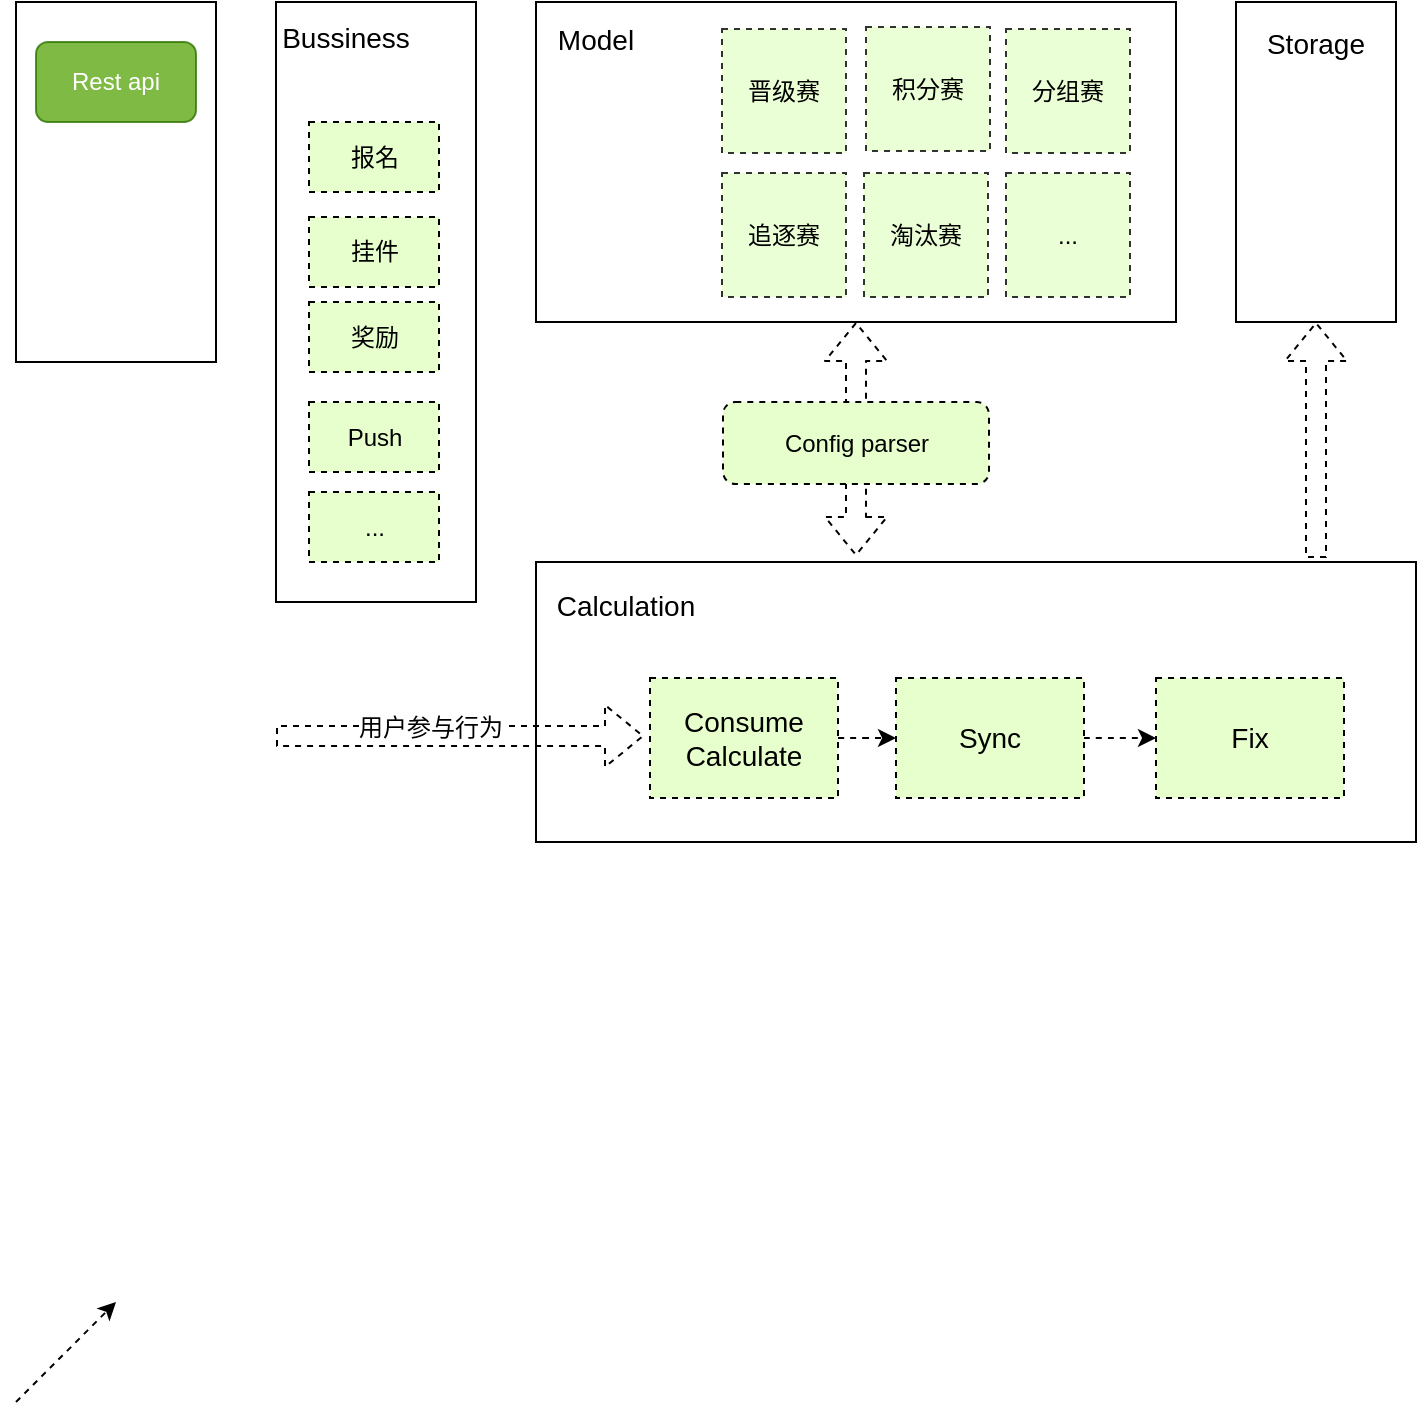 <mxfile version="10.7.7" type="github"><diagram id="xEhpsPjz-JrfvKZ8K4dk" name="第 1 页"><mxGraphModel dx="1398" dy="858" grid="1" gridSize="10" guides="1" tooltips="1" connect="1" arrows="1" fold="1" page="1" pageScale="1" pageWidth="826" pageHeight="1169" math="0" shadow="0"><root><mxCell id="0"/><mxCell id="1" parent="0"/><mxCell id="2_gbh3nrMJRSnqGBZX9Q-56" value="" style="shape=flexArrow;endArrow=classic;startArrow=classic;html=1;dashed=1;entryX=0.5;entryY=1;entryDx=0;entryDy=0;" edge="1" parent="1" target="2_gbh3nrMJRSnqGBZX9Q-1"><mxGeometry width="50" height="50" relative="1" as="geometry"><mxPoint x="480" y="437" as="sourcePoint"/><mxPoint x="495" y="360" as="targetPoint"/></mxGeometry></mxCell><mxCell id="2_gbh3nrMJRSnqGBZX9Q-1" value="" style="rounded=0;whiteSpace=wrap;html=1;" vertex="1" parent="1"><mxGeometry x="320" y="160" width="320" height="160" as="geometry"/></mxCell><mxCell id="2_gbh3nrMJRSnqGBZX9Q-5" value="" style="rounded=0;whiteSpace=wrap;html=1;" vertex="1" parent="1"><mxGeometry x="320" y="440" width="440" height="140" as="geometry"/></mxCell><mxCell id="2_gbh3nrMJRSnqGBZX9Q-7" value="" style="rounded=0;whiteSpace=wrap;html=1;" vertex="1" parent="1"><mxGeometry x="190" y="160" width="100" height="300" as="geometry"/></mxCell><mxCell id="2_gbh3nrMJRSnqGBZX9Q-8" value="" style="rounded=0;whiteSpace=wrap;html=1;" vertex="1" parent="1"><mxGeometry x="60" y="160" width="100" height="180" as="geometry"/></mxCell><mxCell id="2_gbh3nrMJRSnqGBZX9Q-19" value="Rest api" style="text;html=1;strokeColor=#2D7600;fillColor=#60a917;align=center;verticalAlign=middle;whiteSpace=wrap;rounded=1;fontColor=#ffffff;comic=0;glass=0;shadow=0;opacity=80;" vertex="1" parent="1"><mxGeometry x="70" y="180" width="80" height="40" as="geometry"/></mxCell><mxCell id="2_gbh3nrMJRSnqGBZX9Q-23" value="" style="rounded=0;whiteSpace=wrap;html=1;" vertex="1" parent="1"><mxGeometry x="670" y="160" width="80" height="160" as="geometry"/></mxCell><mxCell id="2_gbh3nrMJRSnqGBZX9Q-37" value="晋级赛" style="whiteSpace=wrap;html=1;aspect=fixed;rounded=0;shadow=0;glass=0;comic=0;opacity=80;arcSize=31;dashed=1;fillColor=#E6FFCC;" vertex="1" parent="1"><mxGeometry x="413" y="173.5" width="62" height="62" as="geometry"/></mxCell><mxCell id="2_gbh3nrMJRSnqGBZX9Q-44" value="积分赛" style="whiteSpace=wrap;html=1;aspect=fixed;rounded=0;shadow=0;glass=0;comic=0;opacity=80;arcSize=31;dashed=1;fillColor=#E6FFCC;" vertex="1" parent="1"><mxGeometry x="485" y="172.5" width="62" height="62" as="geometry"/></mxCell><mxCell id="2_gbh3nrMJRSnqGBZX9Q-45" value="追逐赛" style="whiteSpace=wrap;html=1;aspect=fixed;rounded=0;shadow=0;glass=0;comic=0;opacity=80;arcSize=31;dashed=1;fillColor=#E6FFCC;" vertex="1" parent="1"><mxGeometry x="413" y="245.5" width="62" height="62" as="geometry"/></mxCell><mxCell id="2_gbh3nrMJRSnqGBZX9Q-46" value="..." style="whiteSpace=wrap;html=1;aspect=fixed;rounded=0;shadow=0;glass=0;comic=0;opacity=80;arcSize=31;dashed=1;fillColor=#E6FFCC;" vertex="1" parent="1"><mxGeometry x="555" y="245.5" width="62" height="62" as="geometry"/></mxCell><mxCell id="2_gbh3nrMJRSnqGBZX9Q-47" value="淘汰赛" style="whiteSpace=wrap;html=1;aspect=fixed;rounded=0;shadow=0;glass=0;comic=0;opacity=80;arcSize=31;dashed=1;fillColor=#E6FFCC;" vertex="1" parent="1"><mxGeometry x="484" y="245.5" width="62" height="62" as="geometry"/></mxCell><mxCell id="2_gbh3nrMJRSnqGBZX9Q-48" value="分组赛" style="whiteSpace=wrap;html=1;aspect=fixed;rounded=0;shadow=0;glass=0;comic=0;opacity=80;arcSize=31;dashed=1;fillColor=#E6FFCC;" vertex="1" parent="1"><mxGeometry x="555" y="173.5" width="62" height="62" as="geometry"/></mxCell><mxCell id="2_gbh3nrMJRSnqGBZX9Q-52" value="Config parser&lt;br&gt;" style="rounded=1;whiteSpace=wrap;html=1;shadow=0;glass=0;dashed=1;comic=0;fillColor=#E6FFCC;" vertex="1" parent="1"><mxGeometry x="413.5" y="360" width="133" height="41" as="geometry"/></mxCell><mxCell id="2_gbh3nrMJRSnqGBZX9Q-58" value="" style="shape=flexArrow;endArrow=classic;html=1;dashed=1;entryX=0;entryY=0.5;entryDx=0;entryDy=0;" edge="1" parent="1"><mxGeometry width="50" height="50" relative="1" as="geometry"><mxPoint x="190" y="527" as="sourcePoint"/><mxPoint x="374" y="527" as="targetPoint"/></mxGeometry></mxCell><mxCell id="2_gbh3nrMJRSnqGBZX9Q-59" value="用户参与行为" style="text;html=1;resizable=0;points=[];align=center;verticalAlign=middle;labelBackgroundColor=#ffffff;" vertex="1" connectable="0" parent="2_gbh3nrMJRSnqGBZX9Q-58"><mxGeometry x="-0.17" y="4" relative="1" as="geometry"><mxPoint as="offset"/></mxGeometry></mxCell><mxCell id="2_gbh3nrMJRSnqGBZX9Q-69" value="报名" style="rounded=0;whiteSpace=wrap;html=1;shadow=0;glass=0;dashed=1;comic=0;strokeColor=#000000;fillColor=#E6FFCC;" vertex="1" parent="1"><mxGeometry x="206.5" y="220" width="65" height="35" as="geometry"/></mxCell><mxCell id="2_gbh3nrMJRSnqGBZX9Q-70" value="挂件" style="rounded=0;whiteSpace=wrap;html=1;shadow=0;glass=0;dashed=1;comic=0;strokeColor=#000000;fillColor=#E6FFCC;" vertex="1" parent="1"><mxGeometry x="206.5" y="267.5" width="65" height="35" as="geometry"/></mxCell><mxCell id="2_gbh3nrMJRSnqGBZX9Q-71" value="奖励" style="rounded=0;whiteSpace=wrap;html=1;shadow=0;glass=0;dashed=1;comic=0;strokeColor=#000000;fillColor=#E6FFCC;" vertex="1" parent="1"><mxGeometry x="206.5" y="310" width="65" height="35" as="geometry"/></mxCell><mxCell id="2_gbh3nrMJRSnqGBZX9Q-72" value="Model&lt;br style=&quot;font-size: 14px;&quot;&gt;" style="text;html=1;strokeColor=none;fillColor=none;align=center;verticalAlign=middle;whiteSpace=wrap;rounded=0;shadow=0;glass=0;dashed=1;comic=0;fontSize=14;" vertex="1" parent="1"><mxGeometry x="320" y="160" width="60" height="37" as="geometry"/></mxCell><mxCell id="2_gbh3nrMJRSnqGBZX9Q-75" value="&lt;span&gt;Calculation&lt;/span&gt;" style="text;html=1;strokeColor=none;fillColor=none;align=center;verticalAlign=middle;whiteSpace=wrap;rounded=0;shadow=0;glass=0;dashed=1;comic=0;fontSize=14;" vertex="1" parent="1"><mxGeometry x="320" y="440" width="90" height="44" as="geometry"/></mxCell><mxCell id="2_gbh3nrMJRSnqGBZX9Q-84" value="" style="edgeStyle=orthogonalEdgeStyle;curved=1;rounded=0;orthogonalLoop=1;jettySize=auto;html=1;dashed=1;fontSize=14;" edge="1" parent="1" source="2_gbh3nrMJRSnqGBZX9Q-76" target="2_gbh3nrMJRSnqGBZX9Q-83"><mxGeometry relative="1" as="geometry"/></mxCell><mxCell id="2_gbh3nrMJRSnqGBZX9Q-76" value="Consume Calculate" style="rounded=0;whiteSpace=wrap;html=1;shadow=0;glass=0;dashed=1;comic=0;strokeColor=#000000;fillColor=#E6FFCC;fontSize=14;" vertex="1" parent="1"><mxGeometry x="377" y="498" width="94" height="60" as="geometry"/></mxCell><mxCell id="2_gbh3nrMJRSnqGBZX9Q-88" style="edgeStyle=orthogonalEdgeStyle;curved=1;rounded=0;orthogonalLoop=1;jettySize=auto;html=1;exitX=1;exitY=0.5;exitDx=0;exitDy=0;dashed=1;fontSize=14;entryX=0;entryY=0.5;entryDx=0;entryDy=0;" edge="1" parent="1" source="2_gbh3nrMJRSnqGBZX9Q-83" target="2_gbh3nrMJRSnqGBZX9Q-85"><mxGeometry relative="1" as="geometry"/></mxCell><mxCell id="2_gbh3nrMJRSnqGBZX9Q-83" value="Sync" style="rounded=0;whiteSpace=wrap;html=1;shadow=0;glass=0;dashed=1;comic=0;strokeColor=#000000;fillColor=#E6FFCC;fontSize=14;" vertex="1" parent="1"><mxGeometry x="500" y="498" width="94" height="60" as="geometry"/></mxCell><mxCell id="2_gbh3nrMJRSnqGBZX9Q-77" value="&lt;span&gt;Bussiness&lt;/span&gt;" style="text;html=1;strokeColor=none;fillColor=none;align=center;verticalAlign=middle;whiteSpace=wrap;rounded=0;shadow=0;glass=0;dashed=1;comic=0;fontSize=14;" vertex="1" parent="1"><mxGeometry x="180" y="160" width="90" height="36" as="geometry"/></mxCell><mxCell id="2_gbh3nrMJRSnqGBZX9Q-78" value="Push" style="rounded=0;whiteSpace=wrap;html=1;shadow=0;glass=0;dashed=1;comic=0;strokeColor=#000000;fillColor=#E6FFCC;" vertex="1" parent="1"><mxGeometry x="206.5" y="360" width="65" height="35" as="geometry"/></mxCell><mxCell id="2_gbh3nrMJRSnqGBZX9Q-79" value="..." style="rounded=0;whiteSpace=wrap;html=1;shadow=0;glass=0;dashed=1;comic=0;strokeColor=#000000;fillColor=#E6FFCC;" vertex="1" parent="1"><mxGeometry x="206.5" y="405" width="65" height="35" as="geometry"/></mxCell><mxCell id="2_gbh3nrMJRSnqGBZX9Q-85" value="Fix" style="rounded=0;whiteSpace=wrap;html=1;shadow=0;glass=0;dashed=1;comic=0;strokeColor=#000000;fillColor=#E6FFCC;fontSize=14;" vertex="1" parent="1"><mxGeometry x="630" y="498" width="94" height="60" as="geometry"/></mxCell><mxCell id="2_gbh3nrMJRSnqGBZX9Q-87" value="" style="endArrow=classic;html=1;dashed=1;fontSize=14;" edge="1" parent="1"><mxGeometry width="50" height="50" relative="1" as="geometry"><mxPoint x="60" y="860" as="sourcePoint"/><mxPoint x="110" y="810" as="targetPoint"/></mxGeometry></mxCell><mxCell id="2_gbh3nrMJRSnqGBZX9Q-93" value="Storage" style="text;html=1;strokeColor=none;fillColor=none;align=center;verticalAlign=middle;whiteSpace=wrap;rounded=0;shadow=0;glass=0;dashed=1;comic=0;fontSize=14;" vertex="1" parent="1"><mxGeometry x="670" y="161" width="80" height="39" as="geometry"/></mxCell><mxCell id="2_gbh3nrMJRSnqGBZX9Q-94" value="" style="shape=flexArrow;endArrow=classic;html=1;dashed=1;fontSize=14;entryX=0.5;entryY=1;entryDx=0;entryDy=0;" edge="1" parent="1" target="2_gbh3nrMJRSnqGBZX9Q-23"><mxGeometry width="50" height="50" relative="1" as="geometry"><mxPoint x="710" y="438" as="sourcePoint"/><mxPoint x="740" y="370" as="targetPoint"/></mxGeometry></mxCell></root></mxGraphModel></diagram></mxfile>